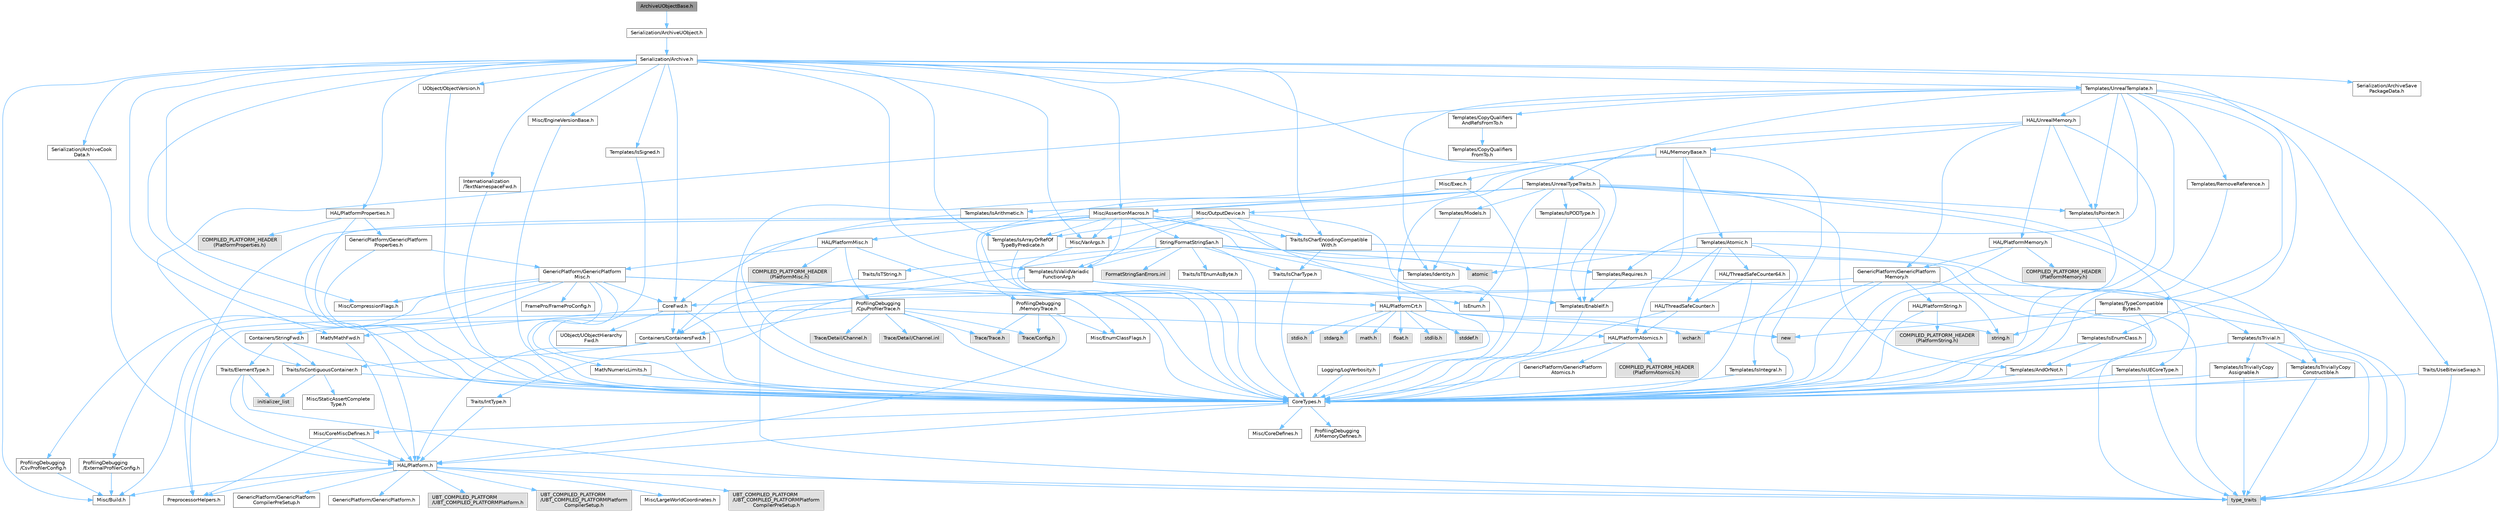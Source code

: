 digraph "ArchiveUObjectBase.h"
{
 // INTERACTIVE_SVG=YES
 // LATEX_PDF_SIZE
  bgcolor="transparent";
  edge [fontname=Helvetica,fontsize=10,labelfontname=Helvetica,labelfontsize=10];
  node [fontname=Helvetica,fontsize=10,shape=box,height=0.2,width=0.4];
  Node1 [id="Node000001",label="ArchiveUObjectBase.h",height=0.2,width=0.4,color="gray40", fillcolor="grey60", style="filled", fontcolor="black",tooltip=" "];
  Node1 -> Node2 [id="edge1_Node000001_Node000002",color="steelblue1",style="solid",tooltip=" "];
  Node2 [id="Node000002",label="Serialization/ArchiveUObject.h",height=0.2,width=0.4,color="grey40", fillcolor="white", style="filled",URL="$de/ddb/ArchiveUObject_8h.html",tooltip=" "];
  Node2 -> Node3 [id="edge2_Node000002_Node000003",color="steelblue1",style="solid",tooltip=" "];
  Node3 [id="Node000003",label="Serialization/Archive.h",height=0.2,width=0.4,color="grey40", fillcolor="white", style="filled",URL="$d7/d3b/Archive_8h.html",tooltip=" "];
  Node3 -> Node4 [id="edge3_Node000003_Node000004",color="steelblue1",style="solid",tooltip=" "];
  Node4 [id="Node000004",label="CoreFwd.h",height=0.2,width=0.4,color="grey40", fillcolor="white", style="filled",URL="$d1/d1e/CoreFwd_8h.html",tooltip=" "];
  Node4 -> Node5 [id="edge4_Node000004_Node000005",color="steelblue1",style="solid",tooltip=" "];
  Node5 [id="Node000005",label="CoreTypes.h",height=0.2,width=0.4,color="grey40", fillcolor="white", style="filled",URL="$dc/dec/CoreTypes_8h.html",tooltip=" "];
  Node5 -> Node6 [id="edge5_Node000005_Node000006",color="steelblue1",style="solid",tooltip=" "];
  Node6 [id="Node000006",label="HAL/Platform.h",height=0.2,width=0.4,color="grey40", fillcolor="white", style="filled",URL="$d9/dd0/Platform_8h.html",tooltip=" "];
  Node6 -> Node7 [id="edge6_Node000006_Node000007",color="steelblue1",style="solid",tooltip=" "];
  Node7 [id="Node000007",label="Misc/Build.h",height=0.2,width=0.4,color="grey40", fillcolor="white", style="filled",URL="$d3/dbb/Build_8h.html",tooltip=" "];
  Node6 -> Node8 [id="edge7_Node000006_Node000008",color="steelblue1",style="solid",tooltip=" "];
  Node8 [id="Node000008",label="Misc/LargeWorldCoordinates.h",height=0.2,width=0.4,color="grey40", fillcolor="white", style="filled",URL="$d2/dcb/LargeWorldCoordinates_8h.html",tooltip=" "];
  Node6 -> Node9 [id="edge8_Node000006_Node000009",color="steelblue1",style="solid",tooltip=" "];
  Node9 [id="Node000009",label="type_traits",height=0.2,width=0.4,color="grey60", fillcolor="#E0E0E0", style="filled",tooltip=" "];
  Node6 -> Node10 [id="edge9_Node000006_Node000010",color="steelblue1",style="solid",tooltip=" "];
  Node10 [id="Node000010",label="PreprocessorHelpers.h",height=0.2,width=0.4,color="grey40", fillcolor="white", style="filled",URL="$db/ddb/PreprocessorHelpers_8h.html",tooltip=" "];
  Node6 -> Node11 [id="edge10_Node000006_Node000011",color="steelblue1",style="solid",tooltip=" "];
  Node11 [id="Node000011",label="UBT_COMPILED_PLATFORM\l/UBT_COMPILED_PLATFORMPlatform\lCompilerPreSetup.h",height=0.2,width=0.4,color="grey60", fillcolor="#E0E0E0", style="filled",tooltip=" "];
  Node6 -> Node12 [id="edge11_Node000006_Node000012",color="steelblue1",style="solid",tooltip=" "];
  Node12 [id="Node000012",label="GenericPlatform/GenericPlatform\lCompilerPreSetup.h",height=0.2,width=0.4,color="grey40", fillcolor="white", style="filled",URL="$d9/dc8/GenericPlatformCompilerPreSetup_8h.html",tooltip=" "];
  Node6 -> Node13 [id="edge12_Node000006_Node000013",color="steelblue1",style="solid",tooltip=" "];
  Node13 [id="Node000013",label="GenericPlatform/GenericPlatform.h",height=0.2,width=0.4,color="grey40", fillcolor="white", style="filled",URL="$d6/d84/GenericPlatform_8h.html",tooltip=" "];
  Node6 -> Node14 [id="edge13_Node000006_Node000014",color="steelblue1",style="solid",tooltip=" "];
  Node14 [id="Node000014",label="UBT_COMPILED_PLATFORM\l/UBT_COMPILED_PLATFORMPlatform.h",height=0.2,width=0.4,color="grey60", fillcolor="#E0E0E0", style="filled",tooltip=" "];
  Node6 -> Node15 [id="edge14_Node000006_Node000015",color="steelblue1",style="solid",tooltip=" "];
  Node15 [id="Node000015",label="UBT_COMPILED_PLATFORM\l/UBT_COMPILED_PLATFORMPlatform\lCompilerSetup.h",height=0.2,width=0.4,color="grey60", fillcolor="#E0E0E0", style="filled",tooltip=" "];
  Node5 -> Node16 [id="edge15_Node000005_Node000016",color="steelblue1",style="solid",tooltip=" "];
  Node16 [id="Node000016",label="ProfilingDebugging\l/UMemoryDefines.h",height=0.2,width=0.4,color="grey40", fillcolor="white", style="filled",URL="$d2/da2/UMemoryDefines_8h.html",tooltip=" "];
  Node5 -> Node17 [id="edge16_Node000005_Node000017",color="steelblue1",style="solid",tooltip=" "];
  Node17 [id="Node000017",label="Misc/CoreMiscDefines.h",height=0.2,width=0.4,color="grey40", fillcolor="white", style="filled",URL="$da/d38/CoreMiscDefines_8h.html",tooltip=" "];
  Node17 -> Node6 [id="edge17_Node000017_Node000006",color="steelblue1",style="solid",tooltip=" "];
  Node17 -> Node10 [id="edge18_Node000017_Node000010",color="steelblue1",style="solid",tooltip=" "];
  Node5 -> Node18 [id="edge19_Node000005_Node000018",color="steelblue1",style="solid",tooltip=" "];
  Node18 [id="Node000018",label="Misc/CoreDefines.h",height=0.2,width=0.4,color="grey40", fillcolor="white", style="filled",URL="$d3/dd2/CoreDefines_8h.html",tooltip=" "];
  Node4 -> Node19 [id="edge20_Node000004_Node000019",color="steelblue1",style="solid",tooltip=" "];
  Node19 [id="Node000019",label="Containers/ContainersFwd.h",height=0.2,width=0.4,color="grey40", fillcolor="white", style="filled",URL="$d4/d0a/ContainersFwd_8h.html",tooltip=" "];
  Node19 -> Node6 [id="edge21_Node000019_Node000006",color="steelblue1",style="solid",tooltip=" "];
  Node19 -> Node5 [id="edge22_Node000019_Node000005",color="steelblue1",style="solid",tooltip=" "];
  Node19 -> Node20 [id="edge23_Node000019_Node000020",color="steelblue1",style="solid",tooltip=" "];
  Node20 [id="Node000020",label="Traits/IsContiguousContainer.h",height=0.2,width=0.4,color="grey40", fillcolor="white", style="filled",URL="$d5/d3c/IsContiguousContainer_8h.html",tooltip=" "];
  Node20 -> Node5 [id="edge24_Node000020_Node000005",color="steelblue1",style="solid",tooltip=" "];
  Node20 -> Node21 [id="edge25_Node000020_Node000021",color="steelblue1",style="solid",tooltip=" "];
  Node21 [id="Node000021",label="Misc/StaticAssertComplete\lType.h",height=0.2,width=0.4,color="grey40", fillcolor="white", style="filled",URL="$d5/d4e/StaticAssertCompleteType_8h.html",tooltip=" "];
  Node20 -> Node22 [id="edge26_Node000020_Node000022",color="steelblue1",style="solid",tooltip=" "];
  Node22 [id="Node000022",label="initializer_list",height=0.2,width=0.4,color="grey60", fillcolor="#E0E0E0", style="filled",tooltip=" "];
  Node4 -> Node23 [id="edge27_Node000004_Node000023",color="steelblue1",style="solid",tooltip=" "];
  Node23 [id="Node000023",label="Math/MathFwd.h",height=0.2,width=0.4,color="grey40", fillcolor="white", style="filled",URL="$d2/d10/MathFwd_8h.html",tooltip=" "];
  Node23 -> Node6 [id="edge28_Node000023_Node000006",color="steelblue1",style="solid",tooltip=" "];
  Node4 -> Node24 [id="edge29_Node000004_Node000024",color="steelblue1",style="solid",tooltip=" "];
  Node24 [id="Node000024",label="UObject/UObjectHierarchy\lFwd.h",height=0.2,width=0.4,color="grey40", fillcolor="white", style="filled",URL="$d3/d13/UObjectHierarchyFwd_8h.html",tooltip=" "];
  Node3 -> Node5 [id="edge30_Node000003_Node000005",color="steelblue1",style="solid",tooltip=" "];
  Node3 -> Node25 [id="edge31_Node000003_Node000025",color="steelblue1",style="solid",tooltip=" "];
  Node25 [id="Node000025",label="HAL/PlatformProperties.h",height=0.2,width=0.4,color="grey40", fillcolor="white", style="filled",URL="$d9/db0/PlatformProperties_8h.html",tooltip=" "];
  Node25 -> Node5 [id="edge32_Node000025_Node000005",color="steelblue1",style="solid",tooltip=" "];
  Node25 -> Node26 [id="edge33_Node000025_Node000026",color="steelblue1",style="solid",tooltip=" "];
  Node26 [id="Node000026",label="GenericPlatform/GenericPlatform\lProperties.h",height=0.2,width=0.4,color="grey40", fillcolor="white", style="filled",URL="$d2/dcd/GenericPlatformProperties_8h.html",tooltip=" "];
  Node26 -> Node5 [id="edge34_Node000026_Node000005",color="steelblue1",style="solid",tooltip=" "];
  Node26 -> Node27 [id="edge35_Node000026_Node000027",color="steelblue1",style="solid",tooltip=" "];
  Node27 [id="Node000027",label="GenericPlatform/GenericPlatform\lMisc.h",height=0.2,width=0.4,color="grey40", fillcolor="white", style="filled",URL="$db/d9a/GenericPlatformMisc_8h.html",tooltip=" "];
  Node27 -> Node28 [id="edge36_Node000027_Node000028",color="steelblue1",style="solid",tooltip=" "];
  Node28 [id="Node000028",label="Containers/StringFwd.h",height=0.2,width=0.4,color="grey40", fillcolor="white", style="filled",URL="$df/d37/StringFwd_8h.html",tooltip=" "];
  Node28 -> Node5 [id="edge37_Node000028_Node000005",color="steelblue1",style="solid",tooltip=" "];
  Node28 -> Node29 [id="edge38_Node000028_Node000029",color="steelblue1",style="solid",tooltip=" "];
  Node29 [id="Node000029",label="Traits/ElementType.h",height=0.2,width=0.4,color="grey40", fillcolor="white", style="filled",URL="$d5/d4f/ElementType_8h.html",tooltip=" "];
  Node29 -> Node6 [id="edge39_Node000029_Node000006",color="steelblue1",style="solid",tooltip=" "];
  Node29 -> Node22 [id="edge40_Node000029_Node000022",color="steelblue1",style="solid",tooltip=" "];
  Node29 -> Node9 [id="edge41_Node000029_Node000009",color="steelblue1",style="solid",tooltip=" "];
  Node28 -> Node20 [id="edge42_Node000028_Node000020",color="steelblue1",style="solid",tooltip=" "];
  Node27 -> Node4 [id="edge43_Node000027_Node000004",color="steelblue1",style="solid",tooltip=" "];
  Node27 -> Node5 [id="edge44_Node000027_Node000005",color="steelblue1",style="solid",tooltip=" "];
  Node27 -> Node30 [id="edge45_Node000027_Node000030",color="steelblue1",style="solid",tooltip=" "];
  Node30 [id="Node000030",label="FramePro/FrameProConfig.h",height=0.2,width=0.4,color="grey40", fillcolor="white", style="filled",URL="$d7/d90/FrameProConfig_8h.html",tooltip=" "];
  Node27 -> Node31 [id="edge46_Node000027_Node000031",color="steelblue1",style="solid",tooltip=" "];
  Node31 [id="Node000031",label="HAL/PlatformCrt.h",height=0.2,width=0.4,color="grey40", fillcolor="white", style="filled",URL="$d8/d75/PlatformCrt_8h.html",tooltip=" "];
  Node31 -> Node32 [id="edge47_Node000031_Node000032",color="steelblue1",style="solid",tooltip=" "];
  Node32 [id="Node000032",label="new",height=0.2,width=0.4,color="grey60", fillcolor="#E0E0E0", style="filled",tooltip=" "];
  Node31 -> Node33 [id="edge48_Node000031_Node000033",color="steelblue1",style="solid",tooltip=" "];
  Node33 [id="Node000033",label="wchar.h",height=0.2,width=0.4,color="grey60", fillcolor="#E0E0E0", style="filled",tooltip=" "];
  Node31 -> Node34 [id="edge49_Node000031_Node000034",color="steelblue1",style="solid",tooltip=" "];
  Node34 [id="Node000034",label="stddef.h",height=0.2,width=0.4,color="grey60", fillcolor="#E0E0E0", style="filled",tooltip=" "];
  Node31 -> Node35 [id="edge50_Node000031_Node000035",color="steelblue1",style="solid",tooltip=" "];
  Node35 [id="Node000035",label="stdlib.h",height=0.2,width=0.4,color="grey60", fillcolor="#E0E0E0", style="filled",tooltip=" "];
  Node31 -> Node36 [id="edge51_Node000031_Node000036",color="steelblue1",style="solid",tooltip=" "];
  Node36 [id="Node000036",label="stdio.h",height=0.2,width=0.4,color="grey60", fillcolor="#E0E0E0", style="filled",tooltip=" "];
  Node31 -> Node37 [id="edge52_Node000031_Node000037",color="steelblue1",style="solid",tooltip=" "];
  Node37 [id="Node000037",label="stdarg.h",height=0.2,width=0.4,color="grey60", fillcolor="#E0E0E0", style="filled",tooltip=" "];
  Node31 -> Node38 [id="edge53_Node000031_Node000038",color="steelblue1",style="solid",tooltip=" "];
  Node38 [id="Node000038",label="math.h",height=0.2,width=0.4,color="grey60", fillcolor="#E0E0E0", style="filled",tooltip=" "];
  Node31 -> Node39 [id="edge54_Node000031_Node000039",color="steelblue1",style="solid",tooltip=" "];
  Node39 [id="Node000039",label="float.h",height=0.2,width=0.4,color="grey60", fillcolor="#E0E0E0", style="filled",tooltip=" "];
  Node31 -> Node40 [id="edge55_Node000031_Node000040",color="steelblue1",style="solid",tooltip=" "];
  Node40 [id="Node000040",label="string.h",height=0.2,width=0.4,color="grey60", fillcolor="#E0E0E0", style="filled",tooltip=" "];
  Node27 -> Node41 [id="edge56_Node000027_Node000041",color="steelblue1",style="solid",tooltip=" "];
  Node41 [id="Node000041",label="Math/NumericLimits.h",height=0.2,width=0.4,color="grey40", fillcolor="white", style="filled",URL="$df/d1b/NumericLimits_8h.html",tooltip=" "];
  Node41 -> Node5 [id="edge57_Node000041_Node000005",color="steelblue1",style="solid",tooltip=" "];
  Node27 -> Node42 [id="edge58_Node000027_Node000042",color="steelblue1",style="solid",tooltip=" "];
  Node42 [id="Node000042",label="Misc/CompressionFlags.h",height=0.2,width=0.4,color="grey40", fillcolor="white", style="filled",URL="$d9/d76/CompressionFlags_8h.html",tooltip=" "];
  Node27 -> Node43 [id="edge59_Node000027_Node000043",color="steelblue1",style="solid",tooltip=" "];
  Node43 [id="Node000043",label="Misc/EnumClassFlags.h",height=0.2,width=0.4,color="grey40", fillcolor="white", style="filled",URL="$d8/de7/EnumClassFlags_8h.html",tooltip=" "];
  Node27 -> Node44 [id="edge60_Node000027_Node000044",color="steelblue1",style="solid",tooltip=" "];
  Node44 [id="Node000044",label="ProfilingDebugging\l/CsvProfilerConfig.h",height=0.2,width=0.4,color="grey40", fillcolor="white", style="filled",URL="$d3/d88/CsvProfilerConfig_8h.html",tooltip=" "];
  Node44 -> Node7 [id="edge61_Node000044_Node000007",color="steelblue1",style="solid",tooltip=" "];
  Node27 -> Node45 [id="edge62_Node000027_Node000045",color="steelblue1",style="solid",tooltip=" "];
  Node45 [id="Node000045",label="ProfilingDebugging\l/ExternalProfilerConfig.h",height=0.2,width=0.4,color="grey40", fillcolor="white", style="filled",URL="$d3/dbb/ExternalProfilerConfig_8h.html",tooltip=" "];
  Node45 -> Node7 [id="edge63_Node000045_Node000007",color="steelblue1",style="solid",tooltip=" "];
  Node25 -> Node46 [id="edge64_Node000025_Node000046",color="steelblue1",style="solid",tooltip=" "];
  Node46 [id="Node000046",label="COMPILED_PLATFORM_HEADER\l(PlatformProperties.h)",height=0.2,width=0.4,color="grey60", fillcolor="#E0E0E0", style="filled",tooltip=" "];
  Node3 -> Node47 [id="edge65_Node000003_Node000047",color="steelblue1",style="solid",tooltip=" "];
  Node47 [id="Node000047",label="Internationalization\l/TextNamespaceFwd.h",height=0.2,width=0.4,color="grey40", fillcolor="white", style="filled",URL="$d8/d97/TextNamespaceFwd_8h.html",tooltip=" "];
  Node47 -> Node5 [id="edge66_Node000047_Node000005",color="steelblue1",style="solid",tooltip=" "];
  Node3 -> Node23 [id="edge67_Node000003_Node000023",color="steelblue1",style="solid",tooltip=" "];
  Node3 -> Node48 [id="edge68_Node000003_Node000048",color="steelblue1",style="solid",tooltip=" "];
  Node48 [id="Node000048",label="Misc/AssertionMacros.h",height=0.2,width=0.4,color="grey40", fillcolor="white", style="filled",URL="$d0/dfa/AssertionMacros_8h.html",tooltip=" "];
  Node48 -> Node5 [id="edge69_Node000048_Node000005",color="steelblue1",style="solid",tooltip=" "];
  Node48 -> Node6 [id="edge70_Node000048_Node000006",color="steelblue1",style="solid",tooltip=" "];
  Node48 -> Node49 [id="edge71_Node000048_Node000049",color="steelblue1",style="solid",tooltip=" "];
  Node49 [id="Node000049",label="HAL/PlatformMisc.h",height=0.2,width=0.4,color="grey40", fillcolor="white", style="filled",URL="$d0/df5/PlatformMisc_8h.html",tooltip=" "];
  Node49 -> Node5 [id="edge72_Node000049_Node000005",color="steelblue1",style="solid",tooltip=" "];
  Node49 -> Node27 [id="edge73_Node000049_Node000027",color="steelblue1",style="solid",tooltip=" "];
  Node49 -> Node50 [id="edge74_Node000049_Node000050",color="steelblue1",style="solid",tooltip=" "];
  Node50 [id="Node000050",label="COMPILED_PLATFORM_HEADER\l(PlatformMisc.h)",height=0.2,width=0.4,color="grey60", fillcolor="#E0E0E0", style="filled",tooltip=" "];
  Node49 -> Node51 [id="edge75_Node000049_Node000051",color="steelblue1",style="solid",tooltip=" "];
  Node51 [id="Node000051",label="ProfilingDebugging\l/CpuProfilerTrace.h",height=0.2,width=0.4,color="grey40", fillcolor="white", style="filled",URL="$da/dcb/CpuProfilerTrace_8h.html",tooltip=" "];
  Node51 -> Node5 [id="edge76_Node000051_Node000005",color="steelblue1",style="solid",tooltip=" "];
  Node51 -> Node19 [id="edge77_Node000051_Node000019",color="steelblue1",style="solid",tooltip=" "];
  Node51 -> Node52 [id="edge78_Node000051_Node000052",color="steelblue1",style="solid",tooltip=" "];
  Node52 [id="Node000052",label="HAL/PlatformAtomics.h",height=0.2,width=0.4,color="grey40", fillcolor="white", style="filled",URL="$d3/d36/PlatformAtomics_8h.html",tooltip=" "];
  Node52 -> Node5 [id="edge79_Node000052_Node000005",color="steelblue1",style="solid",tooltip=" "];
  Node52 -> Node53 [id="edge80_Node000052_Node000053",color="steelblue1",style="solid",tooltip=" "];
  Node53 [id="Node000053",label="GenericPlatform/GenericPlatform\lAtomics.h",height=0.2,width=0.4,color="grey40", fillcolor="white", style="filled",URL="$da/d72/GenericPlatformAtomics_8h.html",tooltip=" "];
  Node53 -> Node5 [id="edge81_Node000053_Node000005",color="steelblue1",style="solid",tooltip=" "];
  Node52 -> Node54 [id="edge82_Node000052_Node000054",color="steelblue1",style="solid",tooltip=" "];
  Node54 [id="Node000054",label="COMPILED_PLATFORM_HEADER\l(PlatformAtomics.h)",height=0.2,width=0.4,color="grey60", fillcolor="#E0E0E0", style="filled",tooltip=" "];
  Node51 -> Node10 [id="edge83_Node000051_Node000010",color="steelblue1",style="solid",tooltip=" "];
  Node51 -> Node7 [id="edge84_Node000051_Node000007",color="steelblue1",style="solid",tooltip=" "];
  Node51 -> Node55 [id="edge85_Node000051_Node000055",color="steelblue1",style="solid",tooltip=" "];
  Node55 [id="Node000055",label="Trace/Config.h",height=0.2,width=0.4,color="grey60", fillcolor="#E0E0E0", style="filled",tooltip=" "];
  Node51 -> Node56 [id="edge86_Node000051_Node000056",color="steelblue1",style="solid",tooltip=" "];
  Node56 [id="Node000056",label="Trace/Detail/Channel.h",height=0.2,width=0.4,color="grey60", fillcolor="#E0E0E0", style="filled",tooltip=" "];
  Node51 -> Node57 [id="edge87_Node000051_Node000057",color="steelblue1",style="solid",tooltip=" "];
  Node57 [id="Node000057",label="Trace/Detail/Channel.inl",height=0.2,width=0.4,color="grey60", fillcolor="#E0E0E0", style="filled",tooltip=" "];
  Node51 -> Node58 [id="edge88_Node000051_Node000058",color="steelblue1",style="solid",tooltip=" "];
  Node58 [id="Node000058",label="Trace/Trace.h",height=0.2,width=0.4,color="grey60", fillcolor="#E0E0E0", style="filled",tooltip=" "];
  Node48 -> Node10 [id="edge89_Node000048_Node000010",color="steelblue1",style="solid",tooltip=" "];
  Node48 -> Node59 [id="edge90_Node000048_Node000059",color="steelblue1",style="solid",tooltip=" "];
  Node59 [id="Node000059",label="Templates/EnableIf.h",height=0.2,width=0.4,color="grey40", fillcolor="white", style="filled",URL="$d7/d60/EnableIf_8h.html",tooltip=" "];
  Node59 -> Node5 [id="edge91_Node000059_Node000005",color="steelblue1",style="solid",tooltip=" "];
  Node48 -> Node60 [id="edge92_Node000048_Node000060",color="steelblue1",style="solid",tooltip=" "];
  Node60 [id="Node000060",label="Templates/IsArrayOrRefOf\lTypeByPredicate.h",height=0.2,width=0.4,color="grey40", fillcolor="white", style="filled",URL="$d6/da1/IsArrayOrRefOfTypeByPredicate_8h.html",tooltip=" "];
  Node60 -> Node5 [id="edge93_Node000060_Node000005",color="steelblue1",style="solid",tooltip=" "];
  Node48 -> Node61 [id="edge94_Node000048_Node000061",color="steelblue1",style="solid",tooltip=" "];
  Node61 [id="Node000061",label="Templates/IsValidVariadic\lFunctionArg.h",height=0.2,width=0.4,color="grey40", fillcolor="white", style="filled",URL="$d0/dc8/IsValidVariadicFunctionArg_8h.html",tooltip=" "];
  Node61 -> Node5 [id="edge95_Node000061_Node000005",color="steelblue1",style="solid",tooltip=" "];
  Node61 -> Node62 [id="edge96_Node000061_Node000062",color="steelblue1",style="solid",tooltip=" "];
  Node62 [id="Node000062",label="IsEnum.h",height=0.2,width=0.4,color="grey40", fillcolor="white", style="filled",URL="$d4/de5/IsEnum_8h.html",tooltip=" "];
  Node61 -> Node9 [id="edge97_Node000061_Node000009",color="steelblue1",style="solid",tooltip=" "];
  Node48 -> Node63 [id="edge98_Node000048_Node000063",color="steelblue1",style="solid",tooltip=" "];
  Node63 [id="Node000063",label="Traits/IsCharEncodingCompatible\lWith.h",height=0.2,width=0.4,color="grey40", fillcolor="white", style="filled",URL="$df/dd1/IsCharEncodingCompatibleWith_8h.html",tooltip=" "];
  Node63 -> Node9 [id="edge99_Node000063_Node000009",color="steelblue1",style="solid",tooltip=" "];
  Node63 -> Node64 [id="edge100_Node000063_Node000064",color="steelblue1",style="solid",tooltip=" "];
  Node64 [id="Node000064",label="Traits/IsCharType.h",height=0.2,width=0.4,color="grey40", fillcolor="white", style="filled",URL="$db/d51/IsCharType_8h.html",tooltip=" "];
  Node64 -> Node5 [id="edge101_Node000064_Node000005",color="steelblue1",style="solid",tooltip=" "];
  Node48 -> Node65 [id="edge102_Node000048_Node000065",color="steelblue1",style="solid",tooltip=" "];
  Node65 [id="Node000065",label="Misc/VarArgs.h",height=0.2,width=0.4,color="grey40", fillcolor="white", style="filled",URL="$d5/d6f/VarArgs_8h.html",tooltip=" "];
  Node65 -> Node5 [id="edge103_Node000065_Node000005",color="steelblue1",style="solid",tooltip=" "];
  Node48 -> Node66 [id="edge104_Node000048_Node000066",color="steelblue1",style="solid",tooltip=" "];
  Node66 [id="Node000066",label="String/FormatStringSan.h",height=0.2,width=0.4,color="grey40", fillcolor="white", style="filled",URL="$d3/d8b/FormatStringSan_8h.html",tooltip=" "];
  Node66 -> Node9 [id="edge105_Node000066_Node000009",color="steelblue1",style="solid",tooltip=" "];
  Node66 -> Node5 [id="edge106_Node000066_Node000005",color="steelblue1",style="solid",tooltip=" "];
  Node66 -> Node67 [id="edge107_Node000066_Node000067",color="steelblue1",style="solid",tooltip=" "];
  Node67 [id="Node000067",label="Templates/Requires.h",height=0.2,width=0.4,color="grey40", fillcolor="white", style="filled",URL="$dc/d96/Requires_8h.html",tooltip=" "];
  Node67 -> Node59 [id="edge108_Node000067_Node000059",color="steelblue1",style="solid",tooltip=" "];
  Node67 -> Node9 [id="edge109_Node000067_Node000009",color="steelblue1",style="solid",tooltip=" "];
  Node66 -> Node68 [id="edge110_Node000066_Node000068",color="steelblue1",style="solid",tooltip=" "];
  Node68 [id="Node000068",label="Templates/Identity.h",height=0.2,width=0.4,color="grey40", fillcolor="white", style="filled",URL="$d0/dd5/Identity_8h.html",tooltip=" "];
  Node66 -> Node61 [id="edge111_Node000066_Node000061",color="steelblue1",style="solid",tooltip=" "];
  Node66 -> Node64 [id="edge112_Node000066_Node000064",color="steelblue1",style="solid",tooltip=" "];
  Node66 -> Node69 [id="edge113_Node000066_Node000069",color="steelblue1",style="solid",tooltip=" "];
  Node69 [id="Node000069",label="Traits/IsTEnumAsByte.h",height=0.2,width=0.4,color="grey40", fillcolor="white", style="filled",URL="$d1/de6/IsTEnumAsByte_8h.html",tooltip=" "];
  Node66 -> Node70 [id="edge114_Node000066_Node000070",color="steelblue1",style="solid",tooltip=" "];
  Node70 [id="Node000070",label="Traits/IsTString.h",height=0.2,width=0.4,color="grey40", fillcolor="white", style="filled",URL="$d0/df8/IsTString_8h.html",tooltip=" "];
  Node70 -> Node19 [id="edge115_Node000070_Node000019",color="steelblue1",style="solid",tooltip=" "];
  Node66 -> Node19 [id="edge116_Node000066_Node000019",color="steelblue1",style="solid",tooltip=" "];
  Node66 -> Node71 [id="edge117_Node000066_Node000071",color="steelblue1",style="solid",tooltip=" "];
  Node71 [id="Node000071",label="FormatStringSanErrors.inl",height=0.2,width=0.4,color="grey60", fillcolor="#E0E0E0", style="filled",tooltip=" "];
  Node48 -> Node72 [id="edge118_Node000048_Node000072",color="steelblue1",style="solid",tooltip=" "];
  Node72 [id="Node000072",label="atomic",height=0.2,width=0.4,color="grey60", fillcolor="#E0E0E0", style="filled",tooltip=" "];
  Node3 -> Node7 [id="edge119_Node000003_Node000007",color="steelblue1",style="solid",tooltip=" "];
  Node3 -> Node42 [id="edge120_Node000003_Node000042",color="steelblue1",style="solid",tooltip=" "];
  Node3 -> Node73 [id="edge121_Node000003_Node000073",color="steelblue1",style="solid",tooltip=" "];
  Node73 [id="Node000073",label="Misc/EngineVersionBase.h",height=0.2,width=0.4,color="grey40", fillcolor="white", style="filled",URL="$d5/d2b/EngineVersionBase_8h.html",tooltip=" "];
  Node73 -> Node5 [id="edge122_Node000073_Node000005",color="steelblue1",style="solid",tooltip=" "];
  Node3 -> Node65 [id="edge123_Node000003_Node000065",color="steelblue1",style="solid",tooltip=" "];
  Node3 -> Node74 [id="edge124_Node000003_Node000074",color="steelblue1",style="solid",tooltip=" "];
  Node74 [id="Node000074",label="Serialization/ArchiveCook\lData.h",height=0.2,width=0.4,color="grey40", fillcolor="white", style="filled",URL="$dc/db6/ArchiveCookData_8h.html",tooltip=" "];
  Node74 -> Node6 [id="edge125_Node000074_Node000006",color="steelblue1",style="solid",tooltip=" "];
  Node3 -> Node75 [id="edge126_Node000003_Node000075",color="steelblue1",style="solid",tooltip=" "];
  Node75 [id="Node000075",label="Serialization/ArchiveSave\lPackageData.h",height=0.2,width=0.4,color="grey40", fillcolor="white", style="filled",URL="$d1/d37/ArchiveSavePackageData_8h.html",tooltip=" "];
  Node3 -> Node59 [id="edge127_Node000003_Node000059",color="steelblue1",style="solid",tooltip=" "];
  Node3 -> Node60 [id="edge128_Node000003_Node000060",color="steelblue1",style="solid",tooltip=" "];
  Node3 -> Node76 [id="edge129_Node000003_Node000076",color="steelblue1",style="solid",tooltip=" "];
  Node76 [id="Node000076",label="Templates/IsEnumClass.h",height=0.2,width=0.4,color="grey40", fillcolor="white", style="filled",URL="$d7/d15/IsEnumClass_8h.html",tooltip=" "];
  Node76 -> Node5 [id="edge130_Node000076_Node000005",color="steelblue1",style="solid",tooltip=" "];
  Node76 -> Node77 [id="edge131_Node000076_Node000077",color="steelblue1",style="solid",tooltip=" "];
  Node77 [id="Node000077",label="Templates/AndOrNot.h",height=0.2,width=0.4,color="grey40", fillcolor="white", style="filled",URL="$db/d0a/AndOrNot_8h.html",tooltip=" "];
  Node77 -> Node5 [id="edge132_Node000077_Node000005",color="steelblue1",style="solid",tooltip=" "];
  Node3 -> Node78 [id="edge133_Node000003_Node000078",color="steelblue1",style="solid",tooltip=" "];
  Node78 [id="Node000078",label="Templates/IsSigned.h",height=0.2,width=0.4,color="grey40", fillcolor="white", style="filled",URL="$d8/dd8/IsSigned_8h.html",tooltip=" "];
  Node78 -> Node5 [id="edge134_Node000078_Node000005",color="steelblue1",style="solid",tooltip=" "];
  Node3 -> Node61 [id="edge135_Node000003_Node000061",color="steelblue1",style="solid",tooltip=" "];
  Node3 -> Node79 [id="edge136_Node000003_Node000079",color="steelblue1",style="solid",tooltip=" "];
  Node79 [id="Node000079",label="Templates/UnrealTemplate.h",height=0.2,width=0.4,color="grey40", fillcolor="white", style="filled",URL="$d4/d24/UnrealTemplate_8h.html",tooltip=" "];
  Node79 -> Node5 [id="edge137_Node000079_Node000005",color="steelblue1",style="solid",tooltip=" "];
  Node79 -> Node80 [id="edge138_Node000079_Node000080",color="steelblue1",style="solid",tooltip=" "];
  Node80 [id="Node000080",label="Templates/IsPointer.h",height=0.2,width=0.4,color="grey40", fillcolor="white", style="filled",URL="$d7/d05/IsPointer_8h.html",tooltip=" "];
  Node80 -> Node5 [id="edge139_Node000080_Node000005",color="steelblue1",style="solid",tooltip=" "];
  Node79 -> Node81 [id="edge140_Node000079_Node000081",color="steelblue1",style="solid",tooltip=" "];
  Node81 [id="Node000081",label="HAL/UnrealMemory.h",height=0.2,width=0.4,color="grey40", fillcolor="white", style="filled",URL="$d9/d96/UnrealMemory_8h.html",tooltip=" "];
  Node81 -> Node5 [id="edge141_Node000081_Node000005",color="steelblue1",style="solid",tooltip=" "];
  Node81 -> Node82 [id="edge142_Node000081_Node000082",color="steelblue1",style="solid",tooltip=" "];
  Node82 [id="Node000082",label="GenericPlatform/GenericPlatform\lMemory.h",height=0.2,width=0.4,color="grey40", fillcolor="white", style="filled",URL="$dd/d22/GenericPlatformMemory_8h.html",tooltip=" "];
  Node82 -> Node4 [id="edge143_Node000082_Node000004",color="steelblue1",style="solid",tooltip=" "];
  Node82 -> Node5 [id="edge144_Node000082_Node000005",color="steelblue1",style="solid",tooltip=" "];
  Node82 -> Node83 [id="edge145_Node000082_Node000083",color="steelblue1",style="solid",tooltip=" "];
  Node83 [id="Node000083",label="HAL/PlatformString.h",height=0.2,width=0.4,color="grey40", fillcolor="white", style="filled",URL="$db/db5/PlatformString_8h.html",tooltip=" "];
  Node83 -> Node5 [id="edge146_Node000083_Node000005",color="steelblue1",style="solid",tooltip=" "];
  Node83 -> Node84 [id="edge147_Node000083_Node000084",color="steelblue1",style="solid",tooltip=" "];
  Node84 [id="Node000084",label="COMPILED_PLATFORM_HEADER\l(PlatformString.h)",height=0.2,width=0.4,color="grey60", fillcolor="#E0E0E0", style="filled",tooltip=" "];
  Node82 -> Node40 [id="edge148_Node000082_Node000040",color="steelblue1",style="solid",tooltip=" "];
  Node82 -> Node33 [id="edge149_Node000082_Node000033",color="steelblue1",style="solid",tooltip=" "];
  Node81 -> Node85 [id="edge150_Node000081_Node000085",color="steelblue1",style="solid",tooltip=" "];
  Node85 [id="Node000085",label="HAL/MemoryBase.h",height=0.2,width=0.4,color="grey40", fillcolor="white", style="filled",URL="$d6/d9f/MemoryBase_8h.html",tooltip=" "];
  Node85 -> Node5 [id="edge151_Node000085_Node000005",color="steelblue1",style="solid",tooltip=" "];
  Node85 -> Node52 [id="edge152_Node000085_Node000052",color="steelblue1",style="solid",tooltip=" "];
  Node85 -> Node31 [id="edge153_Node000085_Node000031",color="steelblue1",style="solid",tooltip=" "];
  Node85 -> Node86 [id="edge154_Node000085_Node000086",color="steelblue1",style="solid",tooltip=" "];
  Node86 [id="Node000086",label="Misc/Exec.h",height=0.2,width=0.4,color="grey40", fillcolor="white", style="filled",URL="$de/ddb/Exec_8h.html",tooltip=" "];
  Node86 -> Node5 [id="edge155_Node000086_Node000005",color="steelblue1",style="solid",tooltip=" "];
  Node86 -> Node48 [id="edge156_Node000086_Node000048",color="steelblue1",style="solid",tooltip=" "];
  Node85 -> Node87 [id="edge157_Node000085_Node000087",color="steelblue1",style="solid",tooltip=" "];
  Node87 [id="Node000087",label="Misc/OutputDevice.h",height=0.2,width=0.4,color="grey40", fillcolor="white", style="filled",URL="$d7/d32/OutputDevice_8h.html",tooltip=" "];
  Node87 -> Node4 [id="edge158_Node000087_Node000004",color="steelblue1",style="solid",tooltip=" "];
  Node87 -> Node5 [id="edge159_Node000087_Node000005",color="steelblue1",style="solid",tooltip=" "];
  Node87 -> Node88 [id="edge160_Node000087_Node000088",color="steelblue1",style="solid",tooltip=" "];
  Node88 [id="Node000088",label="Logging/LogVerbosity.h",height=0.2,width=0.4,color="grey40", fillcolor="white", style="filled",URL="$d2/d8f/LogVerbosity_8h.html",tooltip=" "];
  Node88 -> Node5 [id="edge161_Node000088_Node000005",color="steelblue1",style="solid",tooltip=" "];
  Node87 -> Node65 [id="edge162_Node000087_Node000065",color="steelblue1",style="solid",tooltip=" "];
  Node87 -> Node60 [id="edge163_Node000087_Node000060",color="steelblue1",style="solid",tooltip=" "];
  Node87 -> Node61 [id="edge164_Node000087_Node000061",color="steelblue1",style="solid",tooltip=" "];
  Node87 -> Node63 [id="edge165_Node000087_Node000063",color="steelblue1",style="solid",tooltip=" "];
  Node85 -> Node89 [id="edge166_Node000085_Node000089",color="steelblue1",style="solid",tooltip=" "];
  Node89 [id="Node000089",label="Templates/Atomic.h",height=0.2,width=0.4,color="grey40", fillcolor="white", style="filled",URL="$d3/d91/Atomic_8h.html",tooltip=" "];
  Node89 -> Node90 [id="edge167_Node000089_Node000090",color="steelblue1",style="solid",tooltip=" "];
  Node90 [id="Node000090",label="HAL/ThreadSafeCounter.h",height=0.2,width=0.4,color="grey40", fillcolor="white", style="filled",URL="$dc/dc9/ThreadSafeCounter_8h.html",tooltip=" "];
  Node90 -> Node5 [id="edge168_Node000090_Node000005",color="steelblue1",style="solid",tooltip=" "];
  Node90 -> Node52 [id="edge169_Node000090_Node000052",color="steelblue1",style="solid",tooltip=" "];
  Node89 -> Node91 [id="edge170_Node000089_Node000091",color="steelblue1",style="solid",tooltip=" "];
  Node91 [id="Node000091",label="HAL/ThreadSafeCounter64.h",height=0.2,width=0.4,color="grey40", fillcolor="white", style="filled",URL="$d0/d12/ThreadSafeCounter64_8h.html",tooltip=" "];
  Node91 -> Node5 [id="edge171_Node000091_Node000005",color="steelblue1",style="solid",tooltip=" "];
  Node91 -> Node90 [id="edge172_Node000091_Node000090",color="steelblue1",style="solid",tooltip=" "];
  Node89 -> Node92 [id="edge173_Node000089_Node000092",color="steelblue1",style="solid",tooltip=" "];
  Node92 [id="Node000092",label="Templates/IsIntegral.h",height=0.2,width=0.4,color="grey40", fillcolor="white", style="filled",URL="$da/d64/IsIntegral_8h.html",tooltip=" "];
  Node92 -> Node5 [id="edge174_Node000092_Node000005",color="steelblue1",style="solid",tooltip=" "];
  Node89 -> Node93 [id="edge175_Node000089_Node000093",color="steelblue1",style="solid",tooltip=" "];
  Node93 [id="Node000093",label="Templates/IsTrivial.h",height=0.2,width=0.4,color="grey40", fillcolor="white", style="filled",URL="$da/d4c/IsTrivial_8h.html",tooltip=" "];
  Node93 -> Node77 [id="edge176_Node000093_Node000077",color="steelblue1",style="solid",tooltip=" "];
  Node93 -> Node94 [id="edge177_Node000093_Node000094",color="steelblue1",style="solid",tooltip=" "];
  Node94 [id="Node000094",label="Templates/IsTriviallyCopy\lConstructible.h",height=0.2,width=0.4,color="grey40", fillcolor="white", style="filled",URL="$d3/d78/IsTriviallyCopyConstructible_8h.html",tooltip=" "];
  Node94 -> Node5 [id="edge178_Node000094_Node000005",color="steelblue1",style="solid",tooltip=" "];
  Node94 -> Node9 [id="edge179_Node000094_Node000009",color="steelblue1",style="solid",tooltip=" "];
  Node93 -> Node95 [id="edge180_Node000093_Node000095",color="steelblue1",style="solid",tooltip=" "];
  Node95 [id="Node000095",label="Templates/IsTriviallyCopy\lAssignable.h",height=0.2,width=0.4,color="grey40", fillcolor="white", style="filled",URL="$d2/df2/IsTriviallyCopyAssignable_8h.html",tooltip=" "];
  Node95 -> Node5 [id="edge181_Node000095_Node000005",color="steelblue1",style="solid",tooltip=" "];
  Node95 -> Node9 [id="edge182_Node000095_Node000009",color="steelblue1",style="solid",tooltip=" "];
  Node93 -> Node9 [id="edge183_Node000093_Node000009",color="steelblue1",style="solid",tooltip=" "];
  Node89 -> Node96 [id="edge184_Node000089_Node000096",color="steelblue1",style="solid",tooltip=" "];
  Node96 [id="Node000096",label="Traits/IntType.h",height=0.2,width=0.4,color="grey40", fillcolor="white", style="filled",URL="$d7/deb/IntType_8h.html",tooltip=" "];
  Node96 -> Node6 [id="edge185_Node000096_Node000006",color="steelblue1",style="solid",tooltip=" "];
  Node89 -> Node72 [id="edge186_Node000089_Node000072",color="steelblue1",style="solid",tooltip=" "];
  Node81 -> Node97 [id="edge187_Node000081_Node000097",color="steelblue1",style="solid",tooltip=" "];
  Node97 [id="Node000097",label="HAL/PlatformMemory.h",height=0.2,width=0.4,color="grey40", fillcolor="white", style="filled",URL="$de/d68/PlatformMemory_8h.html",tooltip=" "];
  Node97 -> Node5 [id="edge188_Node000097_Node000005",color="steelblue1",style="solid",tooltip=" "];
  Node97 -> Node82 [id="edge189_Node000097_Node000082",color="steelblue1",style="solid",tooltip=" "];
  Node97 -> Node98 [id="edge190_Node000097_Node000098",color="steelblue1",style="solid",tooltip=" "];
  Node98 [id="Node000098",label="COMPILED_PLATFORM_HEADER\l(PlatformMemory.h)",height=0.2,width=0.4,color="grey60", fillcolor="#E0E0E0", style="filled",tooltip=" "];
  Node81 -> Node99 [id="edge191_Node000081_Node000099",color="steelblue1",style="solid",tooltip=" "];
  Node99 [id="Node000099",label="ProfilingDebugging\l/MemoryTrace.h",height=0.2,width=0.4,color="grey40", fillcolor="white", style="filled",URL="$da/dd7/MemoryTrace_8h.html",tooltip=" "];
  Node99 -> Node6 [id="edge192_Node000099_Node000006",color="steelblue1",style="solid",tooltip=" "];
  Node99 -> Node43 [id="edge193_Node000099_Node000043",color="steelblue1",style="solid",tooltip=" "];
  Node99 -> Node55 [id="edge194_Node000099_Node000055",color="steelblue1",style="solid",tooltip=" "];
  Node99 -> Node58 [id="edge195_Node000099_Node000058",color="steelblue1",style="solid",tooltip=" "];
  Node81 -> Node80 [id="edge196_Node000081_Node000080",color="steelblue1",style="solid",tooltip=" "];
  Node79 -> Node100 [id="edge197_Node000079_Node000100",color="steelblue1",style="solid",tooltip=" "];
  Node100 [id="Node000100",label="Templates/CopyQualifiers\lAndRefsFromTo.h",height=0.2,width=0.4,color="grey40", fillcolor="white", style="filled",URL="$d3/db3/CopyQualifiersAndRefsFromTo_8h.html",tooltip=" "];
  Node100 -> Node101 [id="edge198_Node000100_Node000101",color="steelblue1",style="solid",tooltip=" "];
  Node101 [id="Node000101",label="Templates/CopyQualifiers\lFromTo.h",height=0.2,width=0.4,color="grey40", fillcolor="white", style="filled",URL="$d5/db4/CopyQualifiersFromTo_8h.html",tooltip=" "];
  Node79 -> Node102 [id="edge199_Node000079_Node000102",color="steelblue1",style="solid",tooltip=" "];
  Node102 [id="Node000102",label="Templates/UnrealTypeTraits.h",height=0.2,width=0.4,color="grey40", fillcolor="white", style="filled",URL="$d2/d2d/UnrealTypeTraits_8h.html",tooltip=" "];
  Node102 -> Node5 [id="edge200_Node000102_Node000005",color="steelblue1",style="solid",tooltip=" "];
  Node102 -> Node80 [id="edge201_Node000102_Node000080",color="steelblue1",style="solid",tooltip=" "];
  Node102 -> Node48 [id="edge202_Node000102_Node000048",color="steelblue1",style="solid",tooltip=" "];
  Node102 -> Node77 [id="edge203_Node000102_Node000077",color="steelblue1",style="solid",tooltip=" "];
  Node102 -> Node59 [id="edge204_Node000102_Node000059",color="steelblue1",style="solid",tooltip=" "];
  Node102 -> Node103 [id="edge205_Node000102_Node000103",color="steelblue1",style="solid",tooltip=" "];
  Node103 [id="Node000103",label="Templates/IsArithmetic.h",height=0.2,width=0.4,color="grey40", fillcolor="white", style="filled",URL="$d2/d5d/IsArithmetic_8h.html",tooltip=" "];
  Node103 -> Node5 [id="edge206_Node000103_Node000005",color="steelblue1",style="solid",tooltip=" "];
  Node102 -> Node62 [id="edge207_Node000102_Node000062",color="steelblue1",style="solid",tooltip=" "];
  Node102 -> Node104 [id="edge208_Node000102_Node000104",color="steelblue1",style="solid",tooltip=" "];
  Node104 [id="Node000104",label="Templates/Models.h",height=0.2,width=0.4,color="grey40", fillcolor="white", style="filled",URL="$d3/d0c/Models_8h.html",tooltip=" "];
  Node104 -> Node68 [id="edge209_Node000104_Node000068",color="steelblue1",style="solid",tooltip=" "];
  Node102 -> Node105 [id="edge210_Node000102_Node000105",color="steelblue1",style="solid",tooltip=" "];
  Node105 [id="Node000105",label="Templates/IsPODType.h",height=0.2,width=0.4,color="grey40", fillcolor="white", style="filled",URL="$d7/db1/IsPODType_8h.html",tooltip=" "];
  Node105 -> Node5 [id="edge211_Node000105_Node000005",color="steelblue1",style="solid",tooltip=" "];
  Node102 -> Node106 [id="edge212_Node000102_Node000106",color="steelblue1",style="solid",tooltip=" "];
  Node106 [id="Node000106",label="Templates/IsUECoreType.h",height=0.2,width=0.4,color="grey40", fillcolor="white", style="filled",URL="$d1/db8/IsUECoreType_8h.html",tooltip=" "];
  Node106 -> Node5 [id="edge213_Node000106_Node000005",color="steelblue1",style="solid",tooltip=" "];
  Node106 -> Node9 [id="edge214_Node000106_Node000009",color="steelblue1",style="solid",tooltip=" "];
  Node102 -> Node94 [id="edge215_Node000102_Node000094",color="steelblue1",style="solid",tooltip=" "];
  Node79 -> Node107 [id="edge216_Node000079_Node000107",color="steelblue1",style="solid",tooltip=" "];
  Node107 [id="Node000107",label="Templates/RemoveReference.h",height=0.2,width=0.4,color="grey40", fillcolor="white", style="filled",URL="$da/dbe/RemoveReference_8h.html",tooltip=" "];
  Node107 -> Node5 [id="edge217_Node000107_Node000005",color="steelblue1",style="solid",tooltip=" "];
  Node79 -> Node67 [id="edge218_Node000079_Node000067",color="steelblue1",style="solid",tooltip=" "];
  Node79 -> Node108 [id="edge219_Node000079_Node000108",color="steelblue1",style="solid",tooltip=" "];
  Node108 [id="Node000108",label="Templates/TypeCompatible\lBytes.h",height=0.2,width=0.4,color="grey40", fillcolor="white", style="filled",URL="$df/d0a/TypeCompatibleBytes_8h.html",tooltip=" "];
  Node108 -> Node5 [id="edge220_Node000108_Node000005",color="steelblue1",style="solid",tooltip=" "];
  Node108 -> Node40 [id="edge221_Node000108_Node000040",color="steelblue1",style="solid",tooltip=" "];
  Node108 -> Node32 [id="edge222_Node000108_Node000032",color="steelblue1",style="solid",tooltip=" "];
  Node108 -> Node9 [id="edge223_Node000108_Node000009",color="steelblue1",style="solid",tooltip=" "];
  Node79 -> Node68 [id="edge224_Node000079_Node000068",color="steelblue1",style="solid",tooltip=" "];
  Node79 -> Node20 [id="edge225_Node000079_Node000020",color="steelblue1",style="solid",tooltip=" "];
  Node79 -> Node109 [id="edge226_Node000079_Node000109",color="steelblue1",style="solid",tooltip=" "];
  Node109 [id="Node000109",label="Traits/UseBitwiseSwap.h",height=0.2,width=0.4,color="grey40", fillcolor="white", style="filled",URL="$db/df3/UseBitwiseSwap_8h.html",tooltip=" "];
  Node109 -> Node5 [id="edge227_Node000109_Node000005",color="steelblue1",style="solid",tooltip=" "];
  Node109 -> Node9 [id="edge228_Node000109_Node000009",color="steelblue1",style="solid",tooltip=" "];
  Node79 -> Node9 [id="edge229_Node000079_Node000009",color="steelblue1",style="solid",tooltip=" "];
  Node3 -> Node63 [id="edge230_Node000003_Node000063",color="steelblue1",style="solid",tooltip=" "];
  Node3 -> Node110 [id="edge231_Node000003_Node000110",color="steelblue1",style="solid",tooltip=" "];
  Node110 [id="Node000110",label="UObject/ObjectVersion.h",height=0.2,width=0.4,color="grey40", fillcolor="white", style="filled",URL="$da/d63/ObjectVersion_8h.html",tooltip=" "];
  Node110 -> Node5 [id="edge232_Node000110_Node000005",color="steelblue1",style="solid",tooltip=" "];
}
